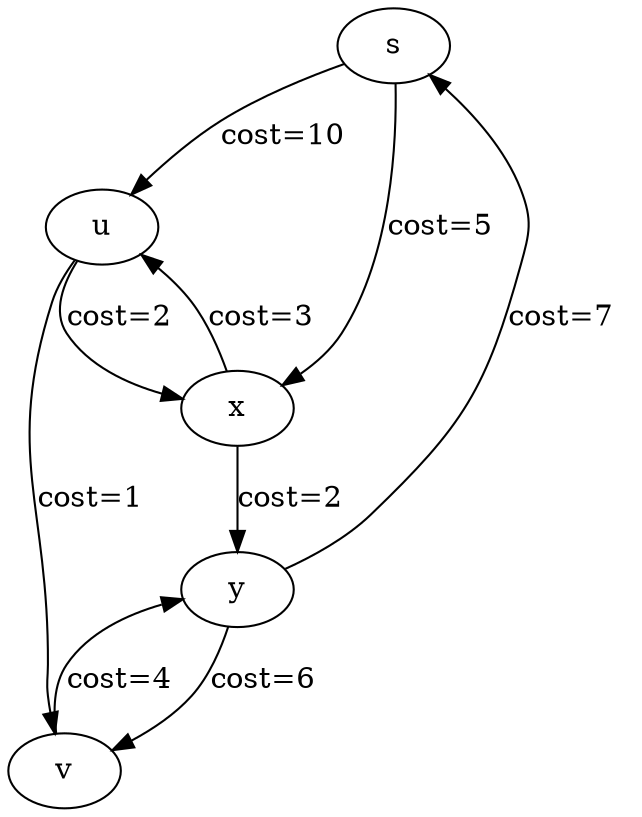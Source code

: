 digraph graph_03
{
s
u
x
v
y
s -> u [label="cost=10  "]
s -> x [label="cost=5  "]
u -> x [label="cost=2  "]
u -> v [label="cost=1  "]
x -> u [label="cost=3  "]
x -> y [label="cost=2  "]
v -> y [label="cost=4  "]
y -> s [label="cost=7  "]
y -> v [label="cost=6  "]
}
